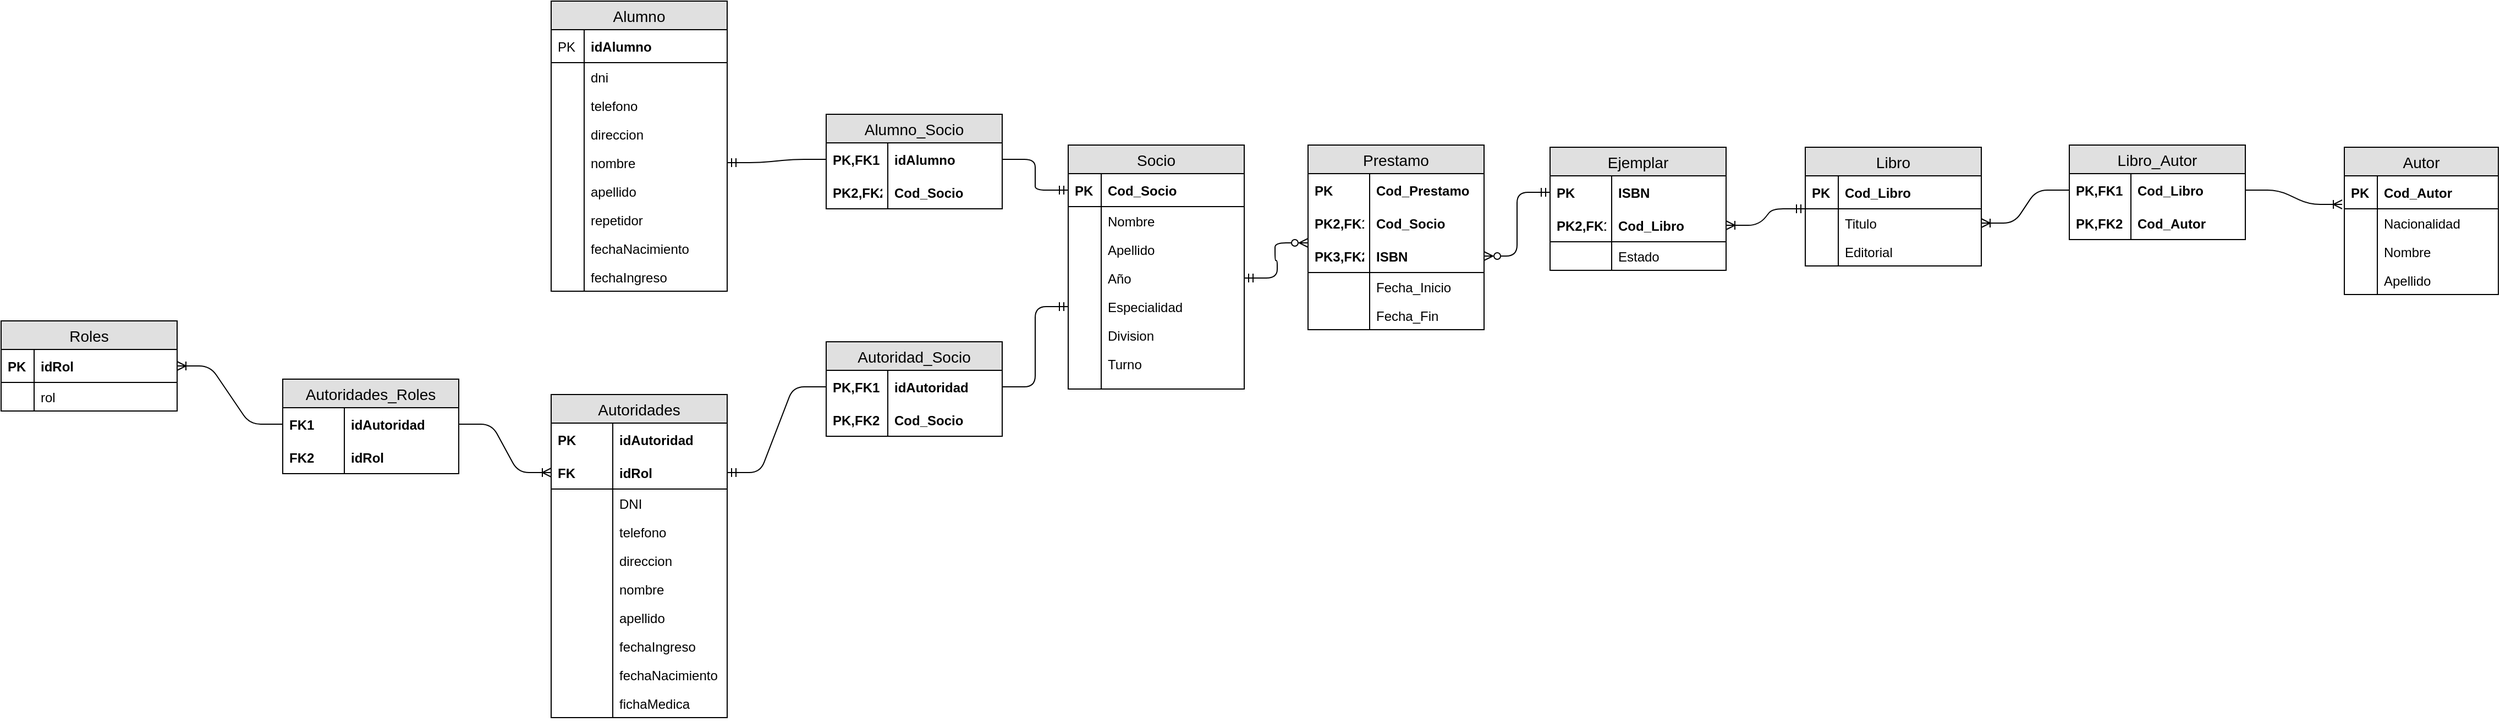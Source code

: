 <mxfile version="10.6.7" type="onedrive"><diagram name="Page-1" id="e56a1550-8fbb-45ad-956c-1786394a9013"><mxGraphModel dx="2990" dy="740" grid="1" gridSize="10" guides="1" tooltips="1" connect="1" arrows="1" fold="1" page="1" pageScale="1" pageWidth="1100" pageHeight="850" background="#ffffff" math="0" shadow="0"><root><mxCell id="0"/><mxCell id="1" parent="0"/><mxCell id="H1snmgaxt1I8UvltNSEf-1" value="Socio" style="swimlane;fontStyle=0;childLayout=stackLayout;horizontal=1;startSize=26;fillColor=#e0e0e0;horizontalStack=0;resizeParent=1;resizeParentMax=0;resizeLast=0;collapsible=1;marginBottom=0;swimlaneFillColor=#ffffff;align=center;fontSize=14;" parent="1" vertex="1"><mxGeometry x="-350" y="222" width="160" height="222" as="geometry"/></mxCell><mxCell id="H1snmgaxt1I8UvltNSEf-2" value="Cod_Socio" style="shape=partialRectangle;top=0;left=0;right=0;bottom=1;align=left;verticalAlign=middle;fillColor=none;spacingLeft=34;spacingRight=4;overflow=hidden;rotatable=0;points=[[0,0.5],[1,0.5]];portConstraint=eastwest;dropTarget=0;fontStyle=1;fontSize=12;" parent="H1snmgaxt1I8UvltNSEf-1" vertex="1"><mxGeometry y="26" width="160" height="30" as="geometry"/></mxCell><mxCell id="H1snmgaxt1I8UvltNSEf-3" value="PK" style="shape=partialRectangle;top=0;left=0;bottom=0;fillColor=none;align=left;verticalAlign=middle;spacingLeft=4;spacingRight=4;overflow=hidden;rotatable=0;points=[];portConstraint=eastwest;part=1;fontSize=12;fontStyle=1" parent="H1snmgaxt1I8UvltNSEf-2" vertex="1" connectable="0"><mxGeometry width="30" height="30" as="geometry"/></mxCell><mxCell id="H1snmgaxt1I8UvltNSEf-6" value="Nombre" style="shape=partialRectangle;top=0;left=0;right=0;bottom=0;align=left;verticalAlign=top;fillColor=none;spacingLeft=34;spacingRight=4;overflow=hidden;rotatable=0;points=[[0,0.5],[1,0.5]];portConstraint=eastwest;dropTarget=0;fontSize=12;" parent="H1snmgaxt1I8UvltNSEf-1" vertex="1"><mxGeometry y="56" width="160" height="26" as="geometry"/></mxCell><mxCell id="H1snmgaxt1I8UvltNSEf-7" value="" style="shape=partialRectangle;top=0;left=0;bottom=0;fillColor=none;align=left;verticalAlign=top;spacingLeft=4;spacingRight=4;overflow=hidden;rotatable=0;points=[];portConstraint=eastwest;part=1;fontSize=12;" parent="H1snmgaxt1I8UvltNSEf-6" vertex="1" connectable="0"><mxGeometry width="30" height="26" as="geometry"/></mxCell><mxCell id="yk8fbRAgZzflj5KgdwZn-3" value="Apellido" style="shape=partialRectangle;top=0;left=0;right=0;bottom=0;align=left;verticalAlign=top;fillColor=none;spacingLeft=34;spacingRight=4;overflow=hidden;rotatable=0;points=[[0,0.5],[1,0.5]];portConstraint=eastwest;dropTarget=0;fontSize=12;" parent="H1snmgaxt1I8UvltNSEf-1" vertex="1"><mxGeometry y="82" width="160" height="26" as="geometry"/></mxCell><mxCell id="yk8fbRAgZzflj5KgdwZn-4" value="" style="shape=partialRectangle;top=0;left=0;bottom=0;fillColor=none;align=left;verticalAlign=top;spacingLeft=4;spacingRight=4;overflow=hidden;rotatable=0;points=[];portConstraint=eastwest;part=1;fontSize=12;" parent="yk8fbRAgZzflj5KgdwZn-3" vertex="1" connectable="0"><mxGeometry width="30" height="26" as="geometry"/></mxCell><mxCell id="H1snmgaxt1I8UvltNSEf-8" value="Año" style="shape=partialRectangle;top=0;left=0;right=0;bottom=0;align=left;verticalAlign=top;fillColor=none;spacingLeft=34;spacingRight=4;overflow=hidden;rotatable=0;points=[[0,0.5],[1,0.5]];portConstraint=eastwest;dropTarget=0;fontSize=12;" parent="H1snmgaxt1I8UvltNSEf-1" vertex="1"><mxGeometry y="108" width="160" height="26" as="geometry"/></mxCell><mxCell id="H1snmgaxt1I8UvltNSEf-9" value="" style="shape=partialRectangle;top=0;left=0;bottom=0;fillColor=none;align=left;verticalAlign=top;spacingLeft=4;spacingRight=4;overflow=hidden;rotatable=0;points=[];portConstraint=eastwest;part=1;fontSize=12;" parent="H1snmgaxt1I8UvltNSEf-8" vertex="1" connectable="0"><mxGeometry width="30" height="26" as="geometry"/></mxCell><mxCell id="H1snmgaxt1I8UvltNSEf-33" value="Especialidad" style="shape=partialRectangle;top=0;left=0;right=0;bottom=0;align=left;verticalAlign=top;fillColor=none;spacingLeft=34;spacingRight=4;overflow=hidden;rotatable=0;points=[[0,0.5],[1,0.5]];portConstraint=eastwest;dropTarget=0;fontSize=12;" parent="H1snmgaxt1I8UvltNSEf-1" vertex="1"><mxGeometry y="134" width="160" height="26" as="geometry"/></mxCell><mxCell id="H1snmgaxt1I8UvltNSEf-34" value="" style="shape=partialRectangle;top=0;left=0;bottom=0;fillColor=none;align=left;verticalAlign=top;spacingLeft=4;spacingRight=4;overflow=hidden;rotatable=0;points=[];portConstraint=eastwest;part=1;fontSize=12;" parent="H1snmgaxt1I8UvltNSEf-33" vertex="1" connectable="0"><mxGeometry width="30" height="26" as="geometry"/></mxCell><mxCell id="a3eQUNl0FJMu04hxk7kC-10" value="Division" style="shape=partialRectangle;top=0;left=0;right=0;bottom=0;align=left;verticalAlign=top;fillColor=none;spacingLeft=34;spacingRight=4;overflow=hidden;rotatable=0;points=[[0,0.5],[1,0.5]];portConstraint=eastwest;dropTarget=0;fontSize=12;" parent="H1snmgaxt1I8UvltNSEf-1" vertex="1"><mxGeometry y="160" width="160" height="26" as="geometry"/></mxCell><mxCell id="a3eQUNl0FJMu04hxk7kC-11" value="" style="shape=partialRectangle;top=0;left=0;bottom=0;fillColor=none;align=left;verticalAlign=top;spacingLeft=4;spacingRight=4;overflow=hidden;rotatable=0;points=[];portConstraint=eastwest;part=1;fontSize=12;" parent="a3eQUNl0FJMu04hxk7kC-10" vertex="1" connectable="0"><mxGeometry width="30" height="26" as="geometry"/></mxCell><mxCell id="a3eQUNl0FJMu04hxk7kC-8" value="Turno" style="shape=partialRectangle;top=0;left=0;right=0;bottom=0;align=left;verticalAlign=top;fillColor=none;spacingLeft=34;spacingRight=4;overflow=hidden;rotatable=0;points=[[0,0.5],[1,0.5]];portConstraint=eastwest;dropTarget=0;fontSize=12;" parent="H1snmgaxt1I8UvltNSEf-1" vertex="1"><mxGeometry y="186" width="160" height="26" as="geometry"/></mxCell><mxCell id="a3eQUNl0FJMu04hxk7kC-9" value="" style="shape=partialRectangle;top=0;left=0;bottom=0;fillColor=none;align=left;verticalAlign=top;spacingLeft=4;spacingRight=4;overflow=hidden;rotatable=0;points=[];portConstraint=eastwest;part=1;fontSize=12;" parent="a3eQUNl0FJMu04hxk7kC-8" vertex="1" connectable="0"><mxGeometry width="30" height="26" as="geometry"/></mxCell><mxCell id="H1snmgaxt1I8UvltNSEf-10" value="" style="shape=partialRectangle;top=0;left=0;right=0;bottom=0;align=left;verticalAlign=top;fillColor=none;spacingLeft=34;spacingRight=4;overflow=hidden;rotatable=0;points=[[0,0.5],[1,0.5]];portConstraint=eastwest;dropTarget=0;fontSize=12;" parent="H1snmgaxt1I8UvltNSEf-1" vertex="1"><mxGeometry y="212" width="160" height="10" as="geometry"/></mxCell><mxCell id="H1snmgaxt1I8UvltNSEf-11" value="" style="shape=partialRectangle;top=0;left=0;bottom=0;fillColor=none;align=left;verticalAlign=top;spacingLeft=4;spacingRight=4;overflow=hidden;rotatable=0;points=[];portConstraint=eastwest;part=1;fontSize=12;" parent="H1snmgaxt1I8UvltNSEf-10" vertex="1" connectable="0"><mxGeometry width="30" height="10" as="geometry"/></mxCell><mxCell id="H1snmgaxt1I8UvltNSEf-12" value="Prestamo" style="swimlane;fontStyle=0;childLayout=stackLayout;horizontal=1;startSize=26;fillColor=#e0e0e0;horizontalStack=0;resizeParent=1;resizeParentMax=0;resizeLast=0;collapsible=1;marginBottom=0;swimlaneFillColor=#ffffff;align=center;fontSize=14;" parent="1" vertex="1"><mxGeometry x="-132" y="222" width="160" height="168" as="geometry"/></mxCell><mxCell id="H1snmgaxt1I8UvltNSEf-27" value="Cod_Prestamo" style="shape=partialRectangle;top=0;left=0;right=0;bottom=0;align=left;verticalAlign=middle;fillColor=none;spacingLeft=60;spacingRight=4;overflow=hidden;rotatable=0;points=[[0,0.5],[1,0.5]];portConstraint=eastwest;dropTarget=0;fontStyle=1;fontSize=12;" parent="H1snmgaxt1I8UvltNSEf-12" vertex="1"><mxGeometry y="26" width="160" height="30" as="geometry"/></mxCell><mxCell id="H1snmgaxt1I8UvltNSEf-28" value="PK" style="shape=partialRectangle;fontStyle=1;top=0;left=0;bottom=0;fillColor=none;align=left;verticalAlign=middle;spacingLeft=4;spacingRight=4;overflow=hidden;rotatable=0;points=[];portConstraint=eastwest;part=1;fontSize=12;" parent="H1snmgaxt1I8UvltNSEf-27" vertex="1" connectable="0"><mxGeometry width="56" height="30" as="geometry"/></mxCell><mxCell id="a3eQUNl0FJMu04hxk7kC-15" value="Cod_Socio" style="shape=partialRectangle;top=0;left=0;right=0;bottom=0;align=left;verticalAlign=middle;fillColor=none;spacingLeft=60;spacingRight=4;overflow=hidden;rotatable=0;points=[[0,0.5],[1,0.5]];portConstraint=eastwest;dropTarget=0;fontStyle=1;fontSize=12;" parent="H1snmgaxt1I8UvltNSEf-12" vertex="1"><mxGeometry y="56" width="160" height="30" as="geometry"/></mxCell><mxCell id="a3eQUNl0FJMu04hxk7kC-16" value="PK2,FK1" style="shape=partialRectangle;fontStyle=1;top=0;left=0;bottom=0;fillColor=none;align=left;verticalAlign=middle;spacingLeft=4;spacingRight=4;overflow=hidden;rotatable=0;points=[];portConstraint=eastwest;part=1;fontSize=12;" parent="a3eQUNl0FJMu04hxk7kC-15" vertex="1" connectable="0"><mxGeometry width="56" height="30" as="geometry"/></mxCell><mxCell id="H1snmgaxt1I8UvltNSEf-25" value="ISBN" style="shape=partialRectangle;top=0;left=0;right=0;bottom=1;align=left;verticalAlign=middle;fillColor=none;spacingLeft=60;spacingRight=4;overflow=hidden;rotatable=0;points=[[0,0.5],[1,0.5]];portConstraint=eastwest;dropTarget=0;fontStyle=1;fontSize=12;" parent="H1snmgaxt1I8UvltNSEf-12" vertex="1"><mxGeometry y="86" width="160" height="30" as="geometry"/></mxCell><mxCell id="H1snmgaxt1I8UvltNSEf-26" value="PK3,FK2" style="shape=partialRectangle;fontStyle=1;top=0;left=0;bottom=0;fillColor=none;align=left;verticalAlign=middle;spacingLeft=4;spacingRight=4;overflow=hidden;rotatable=0;points=[];portConstraint=eastwest;part=1;fontSize=12;" parent="H1snmgaxt1I8UvltNSEf-25" vertex="1" connectable="0"><mxGeometry width="56" height="30" as="geometry"/></mxCell><mxCell id="H1snmgaxt1I8UvltNSEf-17" value="Fecha_Inicio" style="shape=partialRectangle;top=0;left=0;right=0;bottom=0;align=left;verticalAlign=top;fillColor=none;spacingLeft=60;spacingRight=4;overflow=hidden;rotatable=0;points=[[0,0.5],[1,0.5]];portConstraint=eastwest;dropTarget=0;fontSize=12;" parent="H1snmgaxt1I8UvltNSEf-12" vertex="1"><mxGeometry y="116" width="160" height="26" as="geometry"/></mxCell><mxCell id="H1snmgaxt1I8UvltNSEf-18" value="" style="shape=partialRectangle;top=0;left=0;bottom=0;fillColor=none;align=left;verticalAlign=top;spacingLeft=4;spacingRight=4;overflow=hidden;rotatable=0;points=[];portConstraint=eastwest;part=1;fontSize=12;" parent="H1snmgaxt1I8UvltNSEf-17" vertex="1" connectable="0"><mxGeometry width="56" height="26" as="geometry"/></mxCell><mxCell id="H1snmgaxt1I8UvltNSEf-19" value="Fecha_Fin" style="shape=partialRectangle;top=0;left=0;right=0;bottom=0;align=left;verticalAlign=top;fillColor=none;spacingLeft=60;spacingRight=4;overflow=hidden;rotatable=0;points=[[0,0.5],[1,0.5]];portConstraint=eastwest;dropTarget=0;fontSize=12;" parent="H1snmgaxt1I8UvltNSEf-12" vertex="1"><mxGeometry y="142" width="160" height="26" as="geometry"/></mxCell><mxCell id="H1snmgaxt1I8UvltNSEf-20" value="" style="shape=partialRectangle;top=0;left=0;bottom=0;fillColor=none;align=left;verticalAlign=top;spacingLeft=4;spacingRight=4;overflow=hidden;rotatable=0;points=[];portConstraint=eastwest;part=1;fontSize=12;" parent="H1snmgaxt1I8UvltNSEf-19" vertex="1" connectable="0"><mxGeometry width="56" height="26" as="geometry"/></mxCell><mxCell id="H1snmgaxt1I8UvltNSEf-56" value="Autor" style="swimlane;fontStyle=0;childLayout=stackLayout;horizontal=1;startSize=26;fillColor=#e0e0e0;horizontalStack=0;resizeParent=1;resizeParentMax=0;resizeLast=0;collapsible=1;marginBottom=0;swimlaneFillColor=#ffffff;align=center;fontSize=14;" parent="1" vertex="1"><mxGeometry x="810" y="224" width="140" height="134" as="geometry"/></mxCell><mxCell id="H1snmgaxt1I8UvltNSEf-57" value="Cod_Autor" style="shape=partialRectangle;top=0;left=0;right=0;bottom=1;align=left;verticalAlign=middle;fillColor=none;spacingLeft=34;spacingRight=4;overflow=hidden;rotatable=0;points=[[0,0.5],[1,0.5]];portConstraint=eastwest;dropTarget=0;fontStyle=1;fontSize=12;" parent="H1snmgaxt1I8UvltNSEf-56" vertex="1"><mxGeometry y="26" width="140" height="30" as="geometry"/></mxCell><mxCell id="H1snmgaxt1I8UvltNSEf-58" value="PK" style="shape=partialRectangle;top=0;left=0;bottom=0;fillColor=none;align=left;verticalAlign=middle;spacingLeft=4;spacingRight=4;overflow=hidden;rotatable=0;points=[];portConstraint=eastwest;part=1;fontSize=12;fontStyle=1" parent="H1snmgaxt1I8UvltNSEf-57" vertex="1" connectable="0"><mxGeometry width="30" height="30" as="geometry"/></mxCell><mxCell id="H1snmgaxt1I8UvltNSEf-59" value="Nacionalidad" style="shape=partialRectangle;top=0;left=0;right=0;bottom=0;align=left;verticalAlign=top;fillColor=none;spacingLeft=34;spacingRight=4;overflow=hidden;rotatable=0;points=[[0,0.5],[1,0.5]];portConstraint=eastwest;dropTarget=0;fontSize=12;" parent="H1snmgaxt1I8UvltNSEf-56" vertex="1"><mxGeometry y="56" width="140" height="26" as="geometry"/></mxCell><mxCell id="H1snmgaxt1I8UvltNSEf-60" value="" style="shape=partialRectangle;top=0;left=0;bottom=0;fillColor=none;align=left;verticalAlign=top;spacingLeft=4;spacingRight=4;overflow=hidden;rotatable=0;points=[];portConstraint=eastwest;part=1;fontSize=12;" parent="H1snmgaxt1I8UvltNSEf-59" vertex="1" connectable="0"><mxGeometry width="30" height="26" as="geometry"/></mxCell><mxCell id="yk8fbRAgZzflj5KgdwZn-7" value="Nombre" style="shape=partialRectangle;top=0;left=0;right=0;bottom=0;align=left;verticalAlign=top;fillColor=none;spacingLeft=34;spacingRight=4;overflow=hidden;rotatable=0;points=[[0,0.5],[1,0.5]];portConstraint=eastwest;dropTarget=0;fontSize=12;" parent="H1snmgaxt1I8UvltNSEf-56" vertex="1"><mxGeometry y="82" width="140" height="26" as="geometry"/></mxCell><mxCell id="yk8fbRAgZzflj5KgdwZn-8" value="" style="shape=partialRectangle;top=0;left=0;bottom=0;fillColor=none;align=left;verticalAlign=top;spacingLeft=4;spacingRight=4;overflow=hidden;rotatable=0;points=[];portConstraint=eastwest;part=1;fontSize=12;" parent="yk8fbRAgZzflj5KgdwZn-7" vertex="1" connectable="0"><mxGeometry width="30" height="26" as="geometry"/></mxCell><mxCell id="yk8fbRAgZzflj5KgdwZn-9" value="Apellido" style="shape=partialRectangle;top=0;left=0;right=0;bottom=0;align=left;verticalAlign=top;fillColor=none;spacingLeft=34;spacingRight=4;overflow=hidden;rotatable=0;points=[[0,0.5],[1,0.5]];portConstraint=eastwest;dropTarget=0;fontSize=12;" parent="H1snmgaxt1I8UvltNSEf-56" vertex="1"><mxGeometry y="108" width="140" height="26" as="geometry"/></mxCell><mxCell id="yk8fbRAgZzflj5KgdwZn-10" value="" style="shape=partialRectangle;top=0;left=0;bottom=0;fillColor=none;align=left;verticalAlign=top;spacingLeft=4;spacingRight=4;overflow=hidden;rotatable=0;points=[];portConstraint=eastwest;part=1;fontSize=12;" parent="yk8fbRAgZzflj5KgdwZn-9" vertex="1" connectable="0"><mxGeometry width="30" height="26" as="geometry"/></mxCell><mxCell id="a3eQUNl0FJMu04hxk7kC-1" value="" style="edgeStyle=entityRelationEdgeStyle;fontSize=12;html=1;endArrow=ERzeroToMany;endFill=1;exitX=1;exitY=0.5;exitDx=0;exitDy=0;entryX=0;entryY=0.1;entryDx=0;entryDy=0;entryPerimeter=0;startArrow=ERmandOne;startFill=0;" parent="1" source="H1snmgaxt1I8UvltNSEf-8" target="H1snmgaxt1I8UvltNSEf-25" edge="1"><mxGeometry width="100" height="100" relative="1" as="geometry"><mxPoint x="-260" y="529" as="sourcePoint"/><mxPoint x="-100" y="392" as="targetPoint"/></mxGeometry></mxCell><mxCell id="a3eQUNl0FJMu04hxk7kC-36" value="" style="edgeStyle=entityRelationEdgeStyle;fontSize=12;html=1;endArrow=ERmandOne;startArrow=ERzeroToMany;exitX=1;exitY=0.5;exitDx=0;exitDy=0;startFill=1;entryX=0;entryY=0.5;entryDx=0;entryDy=0;" parent="1" source="H1snmgaxt1I8UvltNSEf-25" target="a3eQUNl0FJMu04hxk7kC-49" edge="1"><mxGeometry width="100" height="100" relative="1" as="geometry"><mxPoint x="10" y="393" as="sourcePoint"/><mxPoint x="80" y="270" as="targetPoint"/></mxGeometry></mxCell><mxCell id="a3eQUNl0FJMu04hxk7kC-48" value="Ejemplar" style="swimlane;fontStyle=0;childLayout=stackLayout;horizontal=1;startSize=26;fillColor=#e0e0e0;horizontalStack=0;resizeParent=1;resizeParentMax=0;resizeLast=0;collapsible=1;marginBottom=0;swimlaneFillColor=#ffffff;align=center;fontSize=14;" parent="1" vertex="1"><mxGeometry x="88" y="224" width="160" height="112" as="geometry"/></mxCell><mxCell id="a3eQUNl0FJMu04hxk7kC-49" value="ISBN" style="shape=partialRectangle;top=0;left=0;right=0;bottom=0;align=left;verticalAlign=middle;fillColor=none;spacingLeft=60;spacingRight=4;overflow=hidden;rotatable=0;points=[[0,0.5],[1,0.5]];portConstraint=eastwest;dropTarget=0;fontStyle=1;fontSize=12;" parent="a3eQUNl0FJMu04hxk7kC-48" vertex="1"><mxGeometry y="26" width="160" height="30" as="geometry"/></mxCell><mxCell id="a3eQUNl0FJMu04hxk7kC-50" value="PK" style="shape=partialRectangle;fontStyle=1;top=0;left=0;bottom=0;fillColor=none;align=left;verticalAlign=middle;spacingLeft=4;spacingRight=4;overflow=hidden;rotatable=0;points=[];portConstraint=eastwest;part=1;fontSize=12;" parent="a3eQUNl0FJMu04hxk7kC-49" vertex="1" connectable="0"><mxGeometry width="56" height="30" as="geometry"/></mxCell><mxCell id="a3eQUNl0FJMu04hxk7kC-51" value="Cod_Libro" style="shape=partialRectangle;top=0;left=0;right=0;bottom=1;align=left;verticalAlign=middle;fillColor=none;spacingLeft=60;spacingRight=4;overflow=hidden;rotatable=0;points=[[0,0.5],[1,0.5]];portConstraint=eastwest;dropTarget=0;fontStyle=1;fontSize=12;" parent="a3eQUNl0FJMu04hxk7kC-48" vertex="1"><mxGeometry y="56" width="160" height="30" as="geometry"/></mxCell><mxCell id="a3eQUNl0FJMu04hxk7kC-52" value="PK2,FK1" style="shape=partialRectangle;fontStyle=1;top=0;left=0;bottom=0;fillColor=none;align=left;verticalAlign=middle;spacingLeft=4;spacingRight=4;overflow=hidden;rotatable=0;points=[];portConstraint=eastwest;part=1;fontSize=12;" parent="a3eQUNl0FJMu04hxk7kC-51" vertex="1" connectable="0"><mxGeometry width="56" height="30" as="geometry"/></mxCell><mxCell id="a3eQUNl0FJMu04hxk7kC-57" value="Estado" style="shape=partialRectangle;top=0;left=0;right=0;bottom=0;align=left;verticalAlign=top;fillColor=none;spacingLeft=60;spacingRight=4;overflow=hidden;rotatable=0;points=[[0,0.5],[1,0.5]];portConstraint=eastwest;dropTarget=0;fontSize=12;" parent="a3eQUNl0FJMu04hxk7kC-48" vertex="1"><mxGeometry y="86" width="160" height="26" as="geometry"/></mxCell><mxCell id="a3eQUNl0FJMu04hxk7kC-58" value="" style="shape=partialRectangle;top=0;left=0;bottom=0;fillColor=none;align=left;verticalAlign=top;spacingLeft=4;spacingRight=4;overflow=hidden;rotatable=0;points=[];portConstraint=eastwest;part=1;fontSize=12;" parent="a3eQUNl0FJMu04hxk7kC-57" vertex="1" connectable="0"><mxGeometry width="56" height="26" as="geometry"/></mxCell><mxCell id="a3eQUNl0FJMu04hxk7kC-73" value="Libro_Autor" style="swimlane;fontStyle=0;childLayout=stackLayout;horizontal=1;startSize=26;fillColor=#e0e0e0;horizontalStack=0;resizeParent=1;resizeParentMax=0;resizeLast=0;collapsible=1;marginBottom=0;swimlaneFillColor=#ffffff;align=center;fontSize=14;" parent="1" vertex="1"><mxGeometry x="560" y="222" width="160" height="86" as="geometry"/></mxCell><mxCell id="a3eQUNl0FJMu04hxk7kC-74" value="Cod_Libro" style="shape=partialRectangle;top=0;left=0;right=0;bottom=0;align=left;verticalAlign=middle;fillColor=none;spacingLeft=60;spacingRight=4;overflow=hidden;rotatable=0;points=[[0,0.5],[1,0.5]];portConstraint=eastwest;dropTarget=0;fontStyle=1;fontSize=12;" parent="a3eQUNl0FJMu04hxk7kC-73" vertex="1"><mxGeometry y="26" width="160" height="30" as="geometry"/></mxCell><mxCell id="a3eQUNl0FJMu04hxk7kC-75" value="PK,FK1" style="shape=partialRectangle;fontStyle=1;top=0;left=0;bottom=0;fillColor=none;align=left;verticalAlign=middle;spacingLeft=4;spacingRight=4;overflow=hidden;rotatable=0;points=[];portConstraint=eastwest;part=1;fontSize=12;" parent="a3eQUNl0FJMu04hxk7kC-74" vertex="1" connectable="0"><mxGeometry width="56" height="30" as="geometry"/></mxCell><mxCell id="a3eQUNl0FJMu04hxk7kC-76" value="Cod_Autor" style="shape=partialRectangle;top=0;left=0;right=0;bottom=1;align=left;verticalAlign=middle;fillColor=none;spacingLeft=60;spacingRight=4;overflow=hidden;rotatable=0;points=[[0,0.5],[1,0.5]];portConstraint=eastwest;dropTarget=0;fontStyle=1;fontSize=12;" parent="a3eQUNl0FJMu04hxk7kC-73" vertex="1"><mxGeometry y="56" width="160" height="30" as="geometry"/></mxCell><mxCell id="a3eQUNl0FJMu04hxk7kC-77" value="PK,FK2" style="shape=partialRectangle;fontStyle=1;top=0;left=0;bottom=0;fillColor=none;align=left;verticalAlign=middle;spacingLeft=4;spacingRight=4;overflow=hidden;rotatable=0;points=[];portConstraint=eastwest;part=1;fontSize=12;" parent="a3eQUNl0FJMu04hxk7kC-76" vertex="1" connectable="0"><mxGeometry width="56" height="30" as="geometry"/></mxCell><mxCell id="a3eQUNl0FJMu04hxk7kC-80" value="Libro" style="swimlane;fontStyle=0;childLayout=stackLayout;horizontal=1;startSize=26;fillColor=#e0e0e0;horizontalStack=0;resizeParent=1;resizeParentMax=0;resizeLast=0;collapsible=1;marginBottom=0;swimlaneFillColor=#ffffff;align=center;fontSize=14;" parent="1" vertex="1"><mxGeometry x="320" y="224" width="160" height="108" as="geometry"/></mxCell><mxCell id="a3eQUNl0FJMu04hxk7kC-81" value="Cod_Libro" style="shape=partialRectangle;top=0;left=0;right=0;bottom=1;align=left;verticalAlign=middle;fillColor=none;spacingLeft=34;spacingRight=4;overflow=hidden;rotatable=0;points=[[0,0.5],[1,0.5]];portConstraint=eastwest;dropTarget=0;fontStyle=1;fontSize=12;" parent="a3eQUNl0FJMu04hxk7kC-80" vertex="1"><mxGeometry y="26" width="160" height="30" as="geometry"/></mxCell><mxCell id="a3eQUNl0FJMu04hxk7kC-82" value="PK" style="shape=partialRectangle;top=0;left=0;bottom=0;fillColor=none;align=left;verticalAlign=middle;spacingLeft=4;spacingRight=4;overflow=hidden;rotatable=0;points=[];portConstraint=eastwest;part=1;fontSize=12;fontStyle=1" parent="a3eQUNl0FJMu04hxk7kC-81" vertex="1" connectable="0"><mxGeometry width="30" height="30" as="geometry"/></mxCell><mxCell id="a3eQUNl0FJMu04hxk7kC-83" value="Titulo" style="shape=partialRectangle;top=0;left=0;right=0;bottom=0;align=left;verticalAlign=top;fillColor=none;spacingLeft=34;spacingRight=4;overflow=hidden;rotatable=0;points=[[0,0.5],[1,0.5]];portConstraint=eastwest;dropTarget=0;fontSize=12;" parent="a3eQUNl0FJMu04hxk7kC-80" vertex="1"><mxGeometry y="56" width="160" height="26" as="geometry"/></mxCell><mxCell id="a3eQUNl0FJMu04hxk7kC-84" value="" style="shape=partialRectangle;top=0;left=0;bottom=0;fillColor=none;align=left;verticalAlign=top;spacingLeft=4;spacingRight=4;overflow=hidden;rotatable=0;points=[];portConstraint=eastwest;part=1;fontSize=12;" parent="a3eQUNl0FJMu04hxk7kC-83" vertex="1" connectable="0"><mxGeometry width="30" height="26" as="geometry"/></mxCell><mxCell id="a3eQUNl0FJMu04hxk7kC-85" value="Editorial" style="shape=partialRectangle;top=0;left=0;right=0;bottom=0;align=left;verticalAlign=top;fillColor=none;spacingLeft=34;spacingRight=4;overflow=hidden;rotatable=0;points=[[0,0.5],[1,0.5]];portConstraint=eastwest;dropTarget=0;fontSize=12;" parent="a3eQUNl0FJMu04hxk7kC-80" vertex="1"><mxGeometry y="82" width="160" height="26" as="geometry"/></mxCell><mxCell id="a3eQUNl0FJMu04hxk7kC-86" value="" style="shape=partialRectangle;top=0;left=0;bottom=0;fillColor=none;align=left;verticalAlign=top;spacingLeft=4;spacingRight=4;overflow=hidden;rotatable=0;points=[];portConstraint=eastwest;part=1;fontSize=12;" parent="a3eQUNl0FJMu04hxk7kC-85" vertex="1" connectable="0"><mxGeometry width="30" height="26" as="geometry"/></mxCell><mxCell id="a3eQUNl0FJMu04hxk7kC-91" value="" style="edgeStyle=entityRelationEdgeStyle;fontSize=12;html=1;endArrow=ERoneToMany;entryX=-0.014;entryY=-0.154;entryDx=0;entryDy=0;entryPerimeter=0;exitX=1;exitY=0.5;exitDx=0;exitDy=0;startArrow=none;startFill=0;" parent="1" source="a3eQUNl0FJMu04hxk7kC-74" target="H1snmgaxt1I8UvltNSEf-59" edge="1"><mxGeometry width="100" height="100" relative="1" as="geometry"><mxPoint x="700" y="482" as="sourcePoint"/><mxPoint x="800" y="382" as="targetPoint"/></mxGeometry></mxCell><mxCell id="a3eQUNl0FJMu04hxk7kC-92" value="" style="edgeStyle=entityRelationEdgeStyle;fontSize=12;html=1;endArrow=none;entryX=0;entryY=0.5;entryDx=0;entryDy=0;exitX=1;exitY=0.5;exitDx=0;exitDy=0;startArrow=ERoneToMany;startFill=0;endFill=0;" parent="1" source="a3eQUNl0FJMu04hxk7kC-83" target="a3eQUNl0FJMu04hxk7kC-74" edge="1"><mxGeometry width="100" height="100" relative="1" as="geometry"><mxPoint x="440" y="500" as="sourcePoint"/><mxPoint x="540" y="400" as="targetPoint"/></mxGeometry></mxCell><mxCell id="a3eQUNl0FJMu04hxk7kC-93" value="" style="edgeStyle=entityRelationEdgeStyle;fontSize=12;html=1;endArrow=ERmandOne;entryX=0;entryY=0;entryDx=0;entryDy=0;entryPerimeter=0;exitX=1;exitY=0.5;exitDx=0;exitDy=0;startArrow=ERoneToMany;startFill=0;endFill=0;" parent="1" source="a3eQUNl0FJMu04hxk7kC-51" target="a3eQUNl0FJMu04hxk7kC-83" edge="1"><mxGeometry width="100" height="100" relative="1" as="geometry"><mxPoint x="198" y="525" as="sourcePoint"/><mxPoint x="298" y="425" as="targetPoint"/></mxGeometry></mxCell><mxCell id="_m9r6xlhzr8J5Dde3JlD-1" value="Alumno_Socio" style="swimlane;fontStyle=0;childLayout=stackLayout;horizontal=1;startSize=26;fillColor=#e0e0e0;horizontalStack=0;resizeParent=1;resizeParentMax=0;resizeLast=0;collapsible=1;marginBottom=0;swimlaneFillColor=#ffffff;align=center;fontSize=14;" vertex="1" parent="1"><mxGeometry x="-570" y="194" width="160" height="86" as="geometry"/></mxCell><mxCell id="_m9r6xlhzr8J5Dde3JlD-2" value="idAlumno" style="shape=partialRectangle;top=0;left=0;right=0;bottom=0;align=left;verticalAlign=middle;fillColor=none;spacingLeft=60;spacingRight=4;overflow=hidden;rotatable=0;points=[[0,0.5],[1,0.5]];portConstraint=eastwest;dropTarget=0;fontStyle=1;fontSize=12;" vertex="1" parent="_m9r6xlhzr8J5Dde3JlD-1"><mxGeometry y="26" width="160" height="30" as="geometry"/></mxCell><mxCell id="_m9r6xlhzr8J5Dde3JlD-3" value="PK,FK1" style="shape=partialRectangle;fontStyle=1;top=0;left=0;bottom=0;fillColor=none;align=left;verticalAlign=middle;spacingLeft=4;spacingRight=4;overflow=hidden;rotatable=0;points=[];portConstraint=eastwest;part=1;fontSize=12;" vertex="1" connectable="0" parent="_m9r6xlhzr8J5Dde3JlD-2"><mxGeometry width="56" height="30" as="geometry"/></mxCell><mxCell id="_m9r6xlhzr8J5Dde3JlD-4" value="Cod_Socio" style="shape=partialRectangle;top=0;left=0;right=0;bottom=1;align=left;verticalAlign=middle;fillColor=none;spacingLeft=60;spacingRight=4;overflow=hidden;rotatable=0;points=[[0,0.5],[1,0.5]];portConstraint=eastwest;dropTarget=0;fontStyle=1;fontSize=12;" vertex="1" parent="_m9r6xlhzr8J5Dde3JlD-1"><mxGeometry y="56" width="160" height="30" as="geometry"/></mxCell><mxCell id="_m9r6xlhzr8J5Dde3JlD-5" value="PK2,FK2" style="shape=partialRectangle;fontStyle=1;top=0;left=0;bottom=0;fillColor=none;align=left;verticalAlign=middle;spacingLeft=4;spacingRight=4;overflow=hidden;rotatable=0;points=[];portConstraint=eastwest;part=1;fontSize=12;" vertex="1" connectable="0" parent="_m9r6xlhzr8J5Dde3JlD-4"><mxGeometry width="56" height="30" as="geometry"/></mxCell><mxCell id="_m9r6xlhzr8J5Dde3JlD-12" value="Autoridad_Socio" style="swimlane;fontStyle=0;childLayout=stackLayout;horizontal=1;startSize=26;fillColor=#e0e0e0;horizontalStack=0;resizeParent=1;resizeParentMax=0;resizeLast=0;collapsible=1;marginBottom=0;swimlaneFillColor=#ffffff;align=center;fontSize=14;" vertex="1" parent="1"><mxGeometry x="-570" y="401" width="160" height="86" as="geometry"/></mxCell><mxCell id="_m9r6xlhzr8J5Dde3JlD-13" value="idAutoridad" style="shape=partialRectangle;top=0;left=0;right=0;bottom=0;align=left;verticalAlign=middle;fillColor=none;spacingLeft=60;spacingRight=4;overflow=hidden;rotatable=0;points=[[0,0.5],[1,0.5]];portConstraint=eastwest;dropTarget=0;fontStyle=1;fontSize=12;" vertex="1" parent="_m9r6xlhzr8J5Dde3JlD-12"><mxGeometry y="26" width="160" height="30" as="geometry"/></mxCell><mxCell id="_m9r6xlhzr8J5Dde3JlD-14" value="PK,FK1" style="shape=partialRectangle;fontStyle=1;top=0;left=0;bottom=0;fillColor=none;align=left;verticalAlign=middle;spacingLeft=4;spacingRight=4;overflow=hidden;rotatable=0;points=[];portConstraint=eastwest;part=1;fontSize=12;" vertex="1" connectable="0" parent="_m9r6xlhzr8J5Dde3JlD-13"><mxGeometry width="56" height="30" as="geometry"/></mxCell><mxCell id="_m9r6xlhzr8J5Dde3JlD-15" value="Cod_Socio" style="shape=partialRectangle;top=0;left=0;right=0;bottom=1;align=left;verticalAlign=middle;fillColor=none;spacingLeft=60;spacingRight=4;overflow=hidden;rotatable=0;points=[[0,0.5],[1,0.5]];portConstraint=eastwest;dropTarget=0;fontStyle=1;fontSize=12;" vertex="1" parent="_m9r6xlhzr8J5Dde3JlD-12"><mxGeometry y="56" width="160" height="30" as="geometry"/></mxCell><mxCell id="_m9r6xlhzr8J5Dde3JlD-16" value="PK,FK2" style="shape=partialRectangle;fontStyle=1;top=0;left=0;bottom=0;fillColor=none;align=left;verticalAlign=middle;spacingLeft=4;spacingRight=4;overflow=hidden;rotatable=0;points=[];portConstraint=eastwest;part=1;fontSize=12;" vertex="1" connectable="0" parent="_m9r6xlhzr8J5Dde3JlD-15"><mxGeometry width="56" height="30" as="geometry"/></mxCell><mxCell id="_m9r6xlhzr8J5Dde3JlD-19" value="" style="edgeStyle=entityRelationEdgeStyle;fontSize=12;html=1;endArrow=ERmandOne;entryX=0;entryY=0.5;entryDx=0;entryDy=0;exitX=1;exitY=0.5;exitDx=0;exitDy=0;endFill=0;startArrow=none;startFill=0;" edge="1" parent="1" source="_m9r6xlhzr8J5Dde3JlD-2" target="H1snmgaxt1I8UvltNSEf-2"><mxGeometry width="100" height="100" relative="1" as="geometry"><mxPoint x="-490" y="378" as="sourcePoint"/><mxPoint x="-390" y="278" as="targetPoint"/></mxGeometry></mxCell><mxCell id="_m9r6xlhzr8J5Dde3JlD-20" value="" style="edgeStyle=entityRelationEdgeStyle;fontSize=12;html=1;endArrow=ERmandOne;exitX=1;exitY=0.5;exitDx=0;exitDy=0;startArrow=none;startFill=0;entryX=0;entryY=0.5;entryDx=0;entryDy=0;endFill=0;" edge="1" parent="1" source="_m9r6xlhzr8J5Dde3JlD-13" target="H1snmgaxt1I8UvltNSEf-33"><mxGeometry width="100" height="100" relative="1" as="geometry"><mxPoint x="-460" y="482" as="sourcePoint"/><mxPoint x="-370" y="369" as="targetPoint"/></mxGeometry></mxCell><mxCell id="_m9r6xlhzr8J5Dde3JlD-28" value="Alumno" style="swimlane;fontStyle=0;childLayout=stackLayout;horizontal=1;startSize=26;fillColor=#e0e0e0;horizontalStack=0;resizeParent=1;resizeParentMax=0;resizeLast=0;collapsible=1;marginBottom=0;swimlaneFillColor=#ffffff;align=center;fontSize=14;" vertex="1" parent="1"><mxGeometry x="-820" y="91" width="160" height="264" as="geometry"/></mxCell><mxCell id="_m9r6xlhzr8J5Dde3JlD-29" value="idAlumno" style="shape=partialRectangle;top=0;left=0;right=0;bottom=1;align=left;verticalAlign=middle;fillColor=none;spacingLeft=34;spacingRight=4;overflow=hidden;rotatable=0;points=[[0,0.5],[1,0.5]];portConstraint=eastwest;dropTarget=0;fontStyle=1;fontSize=12;" vertex="1" parent="_m9r6xlhzr8J5Dde3JlD-28"><mxGeometry y="26" width="160" height="30" as="geometry"/></mxCell><mxCell id="_m9r6xlhzr8J5Dde3JlD-30" value="PK" style="shape=partialRectangle;top=0;left=0;bottom=0;fillColor=none;align=left;verticalAlign=middle;spacingLeft=4;spacingRight=4;overflow=hidden;rotatable=0;points=[];portConstraint=eastwest;part=1;fontSize=12;" vertex="1" connectable="0" parent="_m9r6xlhzr8J5Dde3JlD-29"><mxGeometry width="30" height="30" as="geometry"/></mxCell><mxCell id="_m9r6xlhzr8J5Dde3JlD-31" value="dni" style="shape=partialRectangle;top=0;left=0;right=0;bottom=0;align=left;verticalAlign=top;fillColor=none;spacingLeft=34;spacingRight=4;overflow=hidden;rotatable=0;points=[[0,0.5],[1,0.5]];portConstraint=eastwest;dropTarget=0;fontSize=12;" vertex="1" parent="_m9r6xlhzr8J5Dde3JlD-28"><mxGeometry y="56" width="160" height="26" as="geometry"/></mxCell><mxCell id="_m9r6xlhzr8J5Dde3JlD-32" value="" style="shape=partialRectangle;top=0;left=0;bottom=0;fillColor=none;align=left;verticalAlign=top;spacingLeft=4;spacingRight=4;overflow=hidden;rotatable=0;points=[];portConstraint=eastwest;part=1;fontSize=12;" vertex="1" connectable="0" parent="_m9r6xlhzr8J5Dde3JlD-31"><mxGeometry width="30" height="26" as="geometry"/></mxCell><mxCell id="_m9r6xlhzr8J5Dde3JlD-33" value="telefono" style="shape=partialRectangle;top=0;left=0;right=0;bottom=0;align=left;verticalAlign=top;fillColor=none;spacingLeft=34;spacingRight=4;overflow=hidden;rotatable=0;points=[[0,0.5],[1,0.5]];portConstraint=eastwest;dropTarget=0;fontSize=12;" vertex="1" parent="_m9r6xlhzr8J5Dde3JlD-28"><mxGeometry y="82" width="160" height="26" as="geometry"/></mxCell><mxCell id="_m9r6xlhzr8J5Dde3JlD-34" value="" style="shape=partialRectangle;top=0;left=0;bottom=0;fillColor=none;align=left;verticalAlign=top;spacingLeft=4;spacingRight=4;overflow=hidden;rotatable=0;points=[];portConstraint=eastwest;part=1;fontSize=12;" vertex="1" connectable="0" parent="_m9r6xlhzr8J5Dde3JlD-33"><mxGeometry width="30" height="26" as="geometry"/></mxCell><mxCell id="_m9r6xlhzr8J5Dde3JlD-35" value="direccion" style="shape=partialRectangle;top=0;left=0;right=0;bottom=0;align=left;verticalAlign=top;fillColor=none;spacingLeft=34;spacingRight=4;overflow=hidden;rotatable=0;points=[[0,0.5],[1,0.5]];portConstraint=eastwest;dropTarget=0;fontSize=12;" vertex="1" parent="_m9r6xlhzr8J5Dde3JlD-28"><mxGeometry y="108" width="160" height="26" as="geometry"/></mxCell><mxCell id="_m9r6xlhzr8J5Dde3JlD-36" value="" style="shape=partialRectangle;top=0;left=0;bottom=0;fillColor=none;align=left;verticalAlign=top;spacingLeft=4;spacingRight=4;overflow=hidden;rotatable=0;points=[];portConstraint=eastwest;part=1;fontSize=12;" vertex="1" connectable="0" parent="_m9r6xlhzr8J5Dde3JlD-35"><mxGeometry width="30" height="26" as="geometry"/></mxCell><mxCell id="_m9r6xlhzr8J5Dde3JlD-39" value="nombre" style="shape=partialRectangle;top=0;left=0;right=0;bottom=0;align=left;verticalAlign=top;fillColor=none;spacingLeft=34;spacingRight=4;overflow=hidden;rotatable=0;points=[[0,0.5],[1,0.5]];portConstraint=eastwest;dropTarget=0;fontSize=12;" vertex="1" parent="_m9r6xlhzr8J5Dde3JlD-28"><mxGeometry y="134" width="160" height="26" as="geometry"/></mxCell><mxCell id="_m9r6xlhzr8J5Dde3JlD-40" value="" style="shape=partialRectangle;top=0;left=0;bottom=0;fillColor=none;align=left;verticalAlign=top;spacingLeft=4;spacingRight=4;overflow=hidden;rotatable=0;points=[];portConstraint=eastwest;part=1;fontSize=12;" vertex="1" connectable="0" parent="_m9r6xlhzr8J5Dde3JlD-39"><mxGeometry width="30" height="26" as="geometry"/></mxCell><mxCell id="_m9r6xlhzr8J5Dde3JlD-41" value="apellido" style="shape=partialRectangle;top=0;left=0;right=0;bottom=0;align=left;verticalAlign=top;fillColor=none;spacingLeft=34;spacingRight=4;overflow=hidden;rotatable=0;points=[[0,0.5],[1,0.5]];portConstraint=eastwest;dropTarget=0;fontSize=12;" vertex="1" parent="_m9r6xlhzr8J5Dde3JlD-28"><mxGeometry y="160" width="160" height="26" as="geometry"/></mxCell><mxCell id="_m9r6xlhzr8J5Dde3JlD-42" value="" style="shape=partialRectangle;top=0;left=0;bottom=0;fillColor=none;align=left;verticalAlign=top;spacingLeft=4;spacingRight=4;overflow=hidden;rotatable=0;points=[];portConstraint=eastwest;part=1;fontSize=12;" vertex="1" connectable="0" parent="_m9r6xlhzr8J5Dde3JlD-41"><mxGeometry width="30" height="26" as="geometry"/></mxCell><mxCell id="_m9r6xlhzr8J5Dde3JlD-43" value="repetidor" style="shape=partialRectangle;top=0;left=0;right=0;bottom=0;align=left;verticalAlign=top;fillColor=none;spacingLeft=34;spacingRight=4;overflow=hidden;rotatable=0;points=[[0,0.5],[1,0.5]];portConstraint=eastwest;dropTarget=0;fontSize=12;" vertex="1" parent="_m9r6xlhzr8J5Dde3JlD-28"><mxGeometry y="186" width="160" height="26" as="geometry"/></mxCell><mxCell id="_m9r6xlhzr8J5Dde3JlD-44" value="" style="shape=partialRectangle;top=0;left=0;bottom=0;fillColor=none;align=left;verticalAlign=top;spacingLeft=4;spacingRight=4;overflow=hidden;rotatable=0;points=[];portConstraint=eastwest;part=1;fontSize=12;" vertex="1" connectable="0" parent="_m9r6xlhzr8J5Dde3JlD-43"><mxGeometry width="30" height="26" as="geometry"/></mxCell><mxCell id="_m9r6xlhzr8J5Dde3JlD-45" value="fechaNacimiento" style="shape=partialRectangle;top=0;left=0;right=0;bottom=0;align=left;verticalAlign=top;fillColor=none;spacingLeft=34;spacingRight=4;overflow=hidden;rotatable=0;points=[[0,0.5],[1,0.5]];portConstraint=eastwest;dropTarget=0;fontSize=12;" vertex="1" parent="_m9r6xlhzr8J5Dde3JlD-28"><mxGeometry y="212" width="160" height="26" as="geometry"/></mxCell><mxCell id="_m9r6xlhzr8J5Dde3JlD-46" value="" style="shape=partialRectangle;top=0;left=0;bottom=0;fillColor=none;align=left;verticalAlign=top;spacingLeft=4;spacingRight=4;overflow=hidden;rotatable=0;points=[];portConstraint=eastwest;part=1;fontSize=12;" vertex="1" connectable="0" parent="_m9r6xlhzr8J5Dde3JlD-45"><mxGeometry width="30" height="26" as="geometry"/></mxCell><mxCell id="_m9r6xlhzr8J5Dde3JlD-47" value="fechaIngreso" style="shape=partialRectangle;top=0;left=0;right=0;bottom=0;align=left;verticalAlign=top;fillColor=none;spacingLeft=34;spacingRight=4;overflow=hidden;rotatable=0;points=[[0,0.5],[1,0.5]];portConstraint=eastwest;dropTarget=0;fontSize=12;" vertex="1" parent="_m9r6xlhzr8J5Dde3JlD-28"><mxGeometry y="238" width="160" height="26" as="geometry"/></mxCell><mxCell id="_m9r6xlhzr8J5Dde3JlD-48" value="" style="shape=partialRectangle;top=0;left=0;bottom=0;fillColor=none;align=left;verticalAlign=top;spacingLeft=4;spacingRight=4;overflow=hidden;rotatable=0;points=[];portConstraint=eastwest;part=1;fontSize=12;" vertex="1" connectable="0" parent="_m9r6xlhzr8J5Dde3JlD-47"><mxGeometry width="30" height="26" as="geometry"/></mxCell><mxCell id="_m9r6xlhzr8J5Dde3JlD-75" value="" style="edgeStyle=entityRelationEdgeStyle;fontSize=12;html=1;endArrow=none;exitX=1;exitY=0.5;exitDx=0;exitDy=0;entryX=0;entryY=0.5;entryDx=0;entryDy=0;endFill=0;startArrow=ERmandOne;startFill=0;" edge="1" parent="1" source="_m9r6xlhzr8J5Dde3JlD-39" target="_m9r6xlhzr8J5Dde3JlD-2"><mxGeometry width="100" height="100" relative="1" as="geometry"><mxPoint x="-642" y="390.5" as="sourcePoint"/><mxPoint x="-590" y="220" as="targetPoint"/></mxGeometry></mxCell><mxCell id="_m9r6xlhzr8J5Dde3JlD-76" value="" style="edgeStyle=entityRelationEdgeStyle;fontSize=12;html=1;endArrow=none;entryX=0;entryY=0.5;entryDx=0;entryDy=0;endFill=0;startArrow=ERmandOne;startFill=0;exitX=1;exitY=0.5;exitDx=0;exitDy=0;" edge="1" parent="1" source="_m9r6xlhzr8J5Dde3JlD-102" target="_m9r6xlhzr8J5Dde3JlD-13"><mxGeometry width="100" height="100" relative="1" as="geometry"><mxPoint x="-640" y="553" as="sourcePoint"/><mxPoint x="-542" y="527" as="targetPoint"/></mxGeometry></mxCell><mxCell id="_m9r6xlhzr8J5Dde3JlD-77" value="Autoridades_Roles" style="swimlane;fontStyle=0;childLayout=stackLayout;horizontal=1;startSize=26;fillColor=#e0e0e0;horizontalStack=0;resizeParent=1;resizeParentMax=0;resizeLast=0;collapsible=1;marginBottom=0;swimlaneFillColor=#ffffff;align=center;fontSize=14;" vertex="1" parent="1"><mxGeometry x="-1064" y="435" width="160" height="86" as="geometry"/></mxCell><mxCell id="_m9r6xlhzr8J5Dde3JlD-78" value="idAutoridad" style="shape=partialRectangle;top=0;left=0;right=0;bottom=0;align=left;verticalAlign=middle;fillColor=none;spacingLeft=60;spacingRight=4;overflow=hidden;rotatable=0;points=[[0,0.5],[1,0.5]];portConstraint=eastwest;dropTarget=0;fontStyle=1;fontSize=12;" vertex="1" parent="_m9r6xlhzr8J5Dde3JlD-77"><mxGeometry y="26" width="160" height="30" as="geometry"/></mxCell><mxCell id="_m9r6xlhzr8J5Dde3JlD-79" value="FK1" style="shape=partialRectangle;fontStyle=1;top=0;left=0;bottom=0;fillColor=none;align=left;verticalAlign=middle;spacingLeft=4;spacingRight=4;overflow=hidden;rotatable=0;points=[];portConstraint=eastwest;part=1;fontSize=12;" vertex="1" connectable="0" parent="_m9r6xlhzr8J5Dde3JlD-78"><mxGeometry width="56" height="30" as="geometry"/></mxCell><mxCell id="_m9r6xlhzr8J5Dde3JlD-80" value="idRol" style="shape=partialRectangle;top=0;left=0;right=0;bottom=1;align=left;verticalAlign=middle;fillColor=none;spacingLeft=60;spacingRight=4;overflow=hidden;rotatable=0;points=[[0,0.5],[1,0.5]];portConstraint=eastwest;dropTarget=0;fontStyle=1;fontSize=12;" vertex="1" parent="_m9r6xlhzr8J5Dde3JlD-77"><mxGeometry y="56" width="160" height="30" as="geometry"/></mxCell><mxCell id="_m9r6xlhzr8J5Dde3JlD-81" value="FK2" style="shape=partialRectangle;fontStyle=1;top=0;left=0;bottom=0;fillColor=none;align=left;verticalAlign=middle;spacingLeft=4;spacingRight=4;overflow=hidden;rotatable=0;points=[];portConstraint=eastwest;part=1;fontSize=12;" vertex="1" connectable="0" parent="_m9r6xlhzr8J5Dde3JlD-80"><mxGeometry width="56" height="30" as="geometry"/></mxCell><mxCell id="_m9r6xlhzr8J5Dde3JlD-84" value="" style="edgeStyle=entityRelationEdgeStyle;fontSize=12;html=1;endArrow=ERoneToMany;endFill=0;exitX=1;exitY=0.5;exitDx=0;exitDy=0;startArrow=none;startFill=0;entryX=0;entryY=0.5;entryDx=0;entryDy=0;" edge="1" parent="1" source="_m9r6xlhzr8J5Dde3JlD-78" target="_m9r6xlhzr8J5Dde3JlD-102"><mxGeometry width="100" height="100" relative="1" as="geometry"><mxPoint x="-940" y="640" as="sourcePoint"/><mxPoint x="-840" y="510" as="targetPoint"/></mxGeometry></mxCell><mxCell id="_m9r6xlhzr8J5Dde3JlD-85" value="Roles" style="swimlane;fontStyle=0;childLayout=stackLayout;horizontal=1;startSize=26;fillColor=#e0e0e0;horizontalStack=0;resizeParent=1;resizeParentMax=0;resizeLast=0;collapsible=1;marginBottom=0;swimlaneFillColor=#ffffff;align=center;fontSize=14;" vertex="1" parent="1"><mxGeometry x="-1320" y="382" width="160" height="82" as="geometry"/></mxCell><mxCell id="_m9r6xlhzr8J5Dde3JlD-86" value="idRol" style="shape=partialRectangle;top=0;left=0;right=0;bottom=1;align=left;verticalAlign=middle;fillColor=none;spacingLeft=34;spacingRight=4;overflow=hidden;rotatable=0;points=[[0,0.5],[1,0.5]];portConstraint=eastwest;dropTarget=0;fontStyle=1;fontSize=12;" vertex="1" parent="_m9r6xlhzr8J5Dde3JlD-85"><mxGeometry y="26" width="160" height="30" as="geometry"/></mxCell><mxCell id="_m9r6xlhzr8J5Dde3JlD-87" value="PK" style="shape=partialRectangle;top=0;left=0;bottom=0;fillColor=none;align=left;verticalAlign=middle;spacingLeft=4;spacingRight=4;overflow=hidden;rotatable=0;points=[];portConstraint=eastwest;part=1;fontSize=12;fontStyle=1" vertex="1" connectable="0" parent="_m9r6xlhzr8J5Dde3JlD-86"><mxGeometry width="30" height="30" as="geometry"/></mxCell><mxCell id="_m9r6xlhzr8J5Dde3JlD-88" value="rol" style="shape=partialRectangle;top=0;left=0;right=0;bottom=0;align=left;verticalAlign=top;fillColor=none;spacingLeft=34;spacingRight=4;overflow=hidden;rotatable=0;points=[[0,0.5],[1,0.5]];portConstraint=eastwest;dropTarget=0;fontSize=12;" vertex="1" parent="_m9r6xlhzr8J5Dde3JlD-85"><mxGeometry y="56" width="160" height="26" as="geometry"/></mxCell><mxCell id="_m9r6xlhzr8J5Dde3JlD-89" value="" style="shape=partialRectangle;top=0;left=0;bottom=0;fillColor=none;align=left;verticalAlign=top;spacingLeft=4;spacingRight=4;overflow=hidden;rotatable=0;points=[];portConstraint=eastwest;part=1;fontSize=12;" vertex="1" connectable="0" parent="_m9r6xlhzr8J5Dde3JlD-88"><mxGeometry width="30" height="26" as="geometry"/></mxCell><mxCell id="_m9r6xlhzr8J5Dde3JlD-96" value="" style="edgeStyle=entityRelationEdgeStyle;fontSize=12;html=1;endArrow=none;entryX=0;entryY=0.5;entryDx=0;entryDy=0;exitX=1;exitY=0.5;exitDx=0;exitDy=0;endFill=0;startArrow=ERoneToMany;startFill=0;" edge="1" parent="1" source="_m9r6xlhzr8J5Dde3JlD-86" target="_m9r6xlhzr8J5Dde3JlD-78"><mxGeometry width="100" height="100" relative="1" as="geometry"><mxPoint x="-1200" y="601" as="sourcePoint"/><mxPoint x="-1100" y="501" as="targetPoint"/></mxGeometry></mxCell><mxCell id="_m9r6xlhzr8J5Dde3JlD-99" value="Autoridades" style="swimlane;fontStyle=0;childLayout=stackLayout;horizontal=1;startSize=26;fillColor=#e0e0e0;horizontalStack=0;resizeParent=1;resizeParentMax=0;resizeLast=0;collapsible=1;marginBottom=0;swimlaneFillColor=#ffffff;align=center;fontSize=14;" vertex="1" parent="1"><mxGeometry x="-820" y="449" width="160" height="294" as="geometry"/></mxCell><mxCell id="_m9r6xlhzr8J5Dde3JlD-100" value="idAutoridad" style="shape=partialRectangle;top=0;left=0;right=0;bottom=0;align=left;verticalAlign=middle;fillColor=none;spacingLeft=60;spacingRight=4;overflow=hidden;rotatable=0;points=[[0,0.5],[1,0.5]];portConstraint=eastwest;dropTarget=0;fontStyle=1;fontSize=12;" vertex="1" parent="_m9r6xlhzr8J5Dde3JlD-99"><mxGeometry y="26" width="160" height="30" as="geometry"/></mxCell><mxCell id="_m9r6xlhzr8J5Dde3JlD-101" value="PK" style="shape=partialRectangle;fontStyle=1;top=0;left=0;bottom=0;fillColor=none;align=left;verticalAlign=middle;spacingLeft=4;spacingRight=4;overflow=hidden;rotatable=0;points=[];portConstraint=eastwest;part=1;fontSize=12;" vertex="1" connectable="0" parent="_m9r6xlhzr8J5Dde3JlD-100"><mxGeometry width="56" height="30" as="geometry"/></mxCell><mxCell id="_m9r6xlhzr8J5Dde3JlD-102" value="idRol" style="shape=partialRectangle;top=0;left=0;right=0;bottom=1;align=left;verticalAlign=middle;fillColor=none;spacingLeft=60;spacingRight=4;overflow=hidden;rotatable=0;points=[[0,0.5],[1,0.5]];portConstraint=eastwest;dropTarget=0;fontStyle=1;fontSize=12;" vertex="1" parent="_m9r6xlhzr8J5Dde3JlD-99"><mxGeometry y="56" width="160" height="30" as="geometry"/></mxCell><mxCell id="_m9r6xlhzr8J5Dde3JlD-103" value="FK" style="shape=partialRectangle;fontStyle=1;top=0;left=0;bottom=0;fillColor=none;align=left;verticalAlign=middle;spacingLeft=4;spacingRight=4;overflow=hidden;rotatable=0;points=[];portConstraint=eastwest;part=1;fontSize=12;" vertex="1" connectable="0" parent="_m9r6xlhzr8J5Dde3JlD-102"><mxGeometry width="56" height="30" as="geometry"/></mxCell><mxCell id="_m9r6xlhzr8J5Dde3JlD-104" value="DNI" style="shape=partialRectangle;top=0;left=0;right=0;bottom=0;align=left;verticalAlign=top;fillColor=none;spacingLeft=60;spacingRight=4;overflow=hidden;rotatable=0;points=[[0,0.5],[1,0.5]];portConstraint=eastwest;dropTarget=0;fontSize=12;" vertex="1" parent="_m9r6xlhzr8J5Dde3JlD-99"><mxGeometry y="86" width="160" height="26" as="geometry"/></mxCell><mxCell id="_m9r6xlhzr8J5Dde3JlD-105" value="" style="shape=partialRectangle;top=0;left=0;bottom=0;fillColor=none;align=left;verticalAlign=top;spacingLeft=4;spacingRight=4;overflow=hidden;rotatable=0;points=[];portConstraint=eastwest;part=1;fontSize=12;" vertex="1" connectable="0" parent="_m9r6xlhzr8J5Dde3JlD-104"><mxGeometry width="56" height="26" as="geometry"/></mxCell><mxCell id="_m9r6xlhzr8J5Dde3JlD-107" value="telefono" style="shape=partialRectangle;top=0;left=0;right=0;bottom=0;align=left;verticalAlign=top;fillColor=none;spacingLeft=60;spacingRight=4;overflow=hidden;rotatable=0;points=[[0,0.5],[1,0.5]];portConstraint=eastwest;dropTarget=0;fontSize=12;" vertex="1" parent="_m9r6xlhzr8J5Dde3JlD-99"><mxGeometry y="112" width="160" height="26" as="geometry"/></mxCell><mxCell id="_m9r6xlhzr8J5Dde3JlD-108" value="" style="shape=partialRectangle;top=0;left=0;bottom=0;fillColor=none;align=left;verticalAlign=top;spacingLeft=4;spacingRight=4;overflow=hidden;rotatable=0;points=[];portConstraint=eastwest;part=1;fontSize=12;" vertex="1" connectable="0" parent="_m9r6xlhzr8J5Dde3JlD-107"><mxGeometry width="56" height="26" as="geometry"/></mxCell><mxCell id="_m9r6xlhzr8J5Dde3JlD-109" value="direccion" style="shape=partialRectangle;top=0;left=0;right=0;bottom=0;align=left;verticalAlign=top;fillColor=none;spacingLeft=60;spacingRight=4;overflow=hidden;rotatable=0;points=[[0,0.5],[1,0.5]];portConstraint=eastwest;dropTarget=0;fontSize=12;" vertex="1" parent="_m9r6xlhzr8J5Dde3JlD-99"><mxGeometry y="138" width="160" height="26" as="geometry"/></mxCell><mxCell id="_m9r6xlhzr8J5Dde3JlD-110" value="" style="shape=partialRectangle;top=0;left=0;bottom=0;fillColor=none;align=left;verticalAlign=top;spacingLeft=4;spacingRight=4;overflow=hidden;rotatable=0;points=[];portConstraint=eastwest;part=1;fontSize=12;" vertex="1" connectable="0" parent="_m9r6xlhzr8J5Dde3JlD-109"><mxGeometry width="56" height="26" as="geometry"/></mxCell><mxCell id="_m9r6xlhzr8J5Dde3JlD-117" value="nombre" style="shape=partialRectangle;top=0;left=0;right=0;bottom=0;align=left;verticalAlign=top;fillColor=none;spacingLeft=60;spacingRight=4;overflow=hidden;rotatable=0;points=[[0,0.5],[1,0.5]];portConstraint=eastwest;dropTarget=0;fontSize=12;" vertex="1" parent="_m9r6xlhzr8J5Dde3JlD-99"><mxGeometry y="164" width="160" height="26" as="geometry"/></mxCell><mxCell id="_m9r6xlhzr8J5Dde3JlD-118" value="" style="shape=partialRectangle;top=0;left=0;bottom=0;fillColor=none;align=left;verticalAlign=top;spacingLeft=4;spacingRight=4;overflow=hidden;rotatable=0;points=[];portConstraint=eastwest;part=1;fontSize=12;" vertex="1" connectable="0" parent="_m9r6xlhzr8J5Dde3JlD-117"><mxGeometry width="56" height="26" as="geometry"/></mxCell><mxCell id="_m9r6xlhzr8J5Dde3JlD-119" value="apellido" style="shape=partialRectangle;top=0;left=0;right=0;bottom=0;align=left;verticalAlign=top;fillColor=none;spacingLeft=60;spacingRight=4;overflow=hidden;rotatable=0;points=[[0,0.5],[1,0.5]];portConstraint=eastwest;dropTarget=0;fontSize=12;" vertex="1" parent="_m9r6xlhzr8J5Dde3JlD-99"><mxGeometry y="190" width="160" height="26" as="geometry"/></mxCell><mxCell id="_m9r6xlhzr8J5Dde3JlD-120" value="" style="shape=partialRectangle;top=0;left=0;bottom=0;fillColor=none;align=left;verticalAlign=top;spacingLeft=4;spacingRight=4;overflow=hidden;rotatable=0;points=[];portConstraint=eastwest;part=1;fontSize=12;" vertex="1" connectable="0" parent="_m9r6xlhzr8J5Dde3JlD-119"><mxGeometry width="56" height="26" as="geometry"/></mxCell><mxCell id="_m9r6xlhzr8J5Dde3JlD-111" value="fechaIngreso" style="shape=partialRectangle;top=0;left=0;right=0;bottom=0;align=left;verticalAlign=top;fillColor=none;spacingLeft=60;spacingRight=4;overflow=hidden;rotatable=0;points=[[0,0.5],[1,0.5]];portConstraint=eastwest;dropTarget=0;fontSize=12;" vertex="1" parent="_m9r6xlhzr8J5Dde3JlD-99"><mxGeometry y="216" width="160" height="26" as="geometry"/></mxCell><mxCell id="_m9r6xlhzr8J5Dde3JlD-112" value="" style="shape=partialRectangle;top=0;left=0;bottom=0;fillColor=none;align=left;verticalAlign=top;spacingLeft=4;spacingRight=4;overflow=hidden;rotatable=0;points=[];portConstraint=eastwest;part=1;fontSize=12;" vertex="1" connectable="0" parent="_m9r6xlhzr8J5Dde3JlD-111"><mxGeometry width="56" height="26" as="geometry"/></mxCell><mxCell id="_m9r6xlhzr8J5Dde3JlD-113" value="fechaNacimiento" style="shape=partialRectangle;top=0;left=0;right=0;bottom=0;align=left;verticalAlign=top;fillColor=none;spacingLeft=60;spacingRight=4;overflow=hidden;rotatable=0;points=[[0,0.5],[1,0.5]];portConstraint=eastwest;dropTarget=0;fontSize=12;" vertex="1" parent="_m9r6xlhzr8J5Dde3JlD-99"><mxGeometry y="242" width="160" height="26" as="geometry"/></mxCell><mxCell id="_m9r6xlhzr8J5Dde3JlD-114" value="" style="shape=partialRectangle;top=0;left=0;bottom=0;fillColor=none;align=left;verticalAlign=top;spacingLeft=4;spacingRight=4;overflow=hidden;rotatable=0;points=[];portConstraint=eastwest;part=1;fontSize=12;" vertex="1" connectable="0" parent="_m9r6xlhzr8J5Dde3JlD-113"><mxGeometry width="56" height="26" as="geometry"/></mxCell><mxCell id="_m9r6xlhzr8J5Dde3JlD-121" value="fichaMedica" style="shape=partialRectangle;top=0;left=0;right=0;bottom=0;align=left;verticalAlign=top;fillColor=none;spacingLeft=60;spacingRight=4;overflow=hidden;rotatable=0;points=[[0,0.5],[1,0.5]];portConstraint=eastwest;dropTarget=0;fontSize=12;" vertex="1" parent="_m9r6xlhzr8J5Dde3JlD-99"><mxGeometry y="268" width="160" height="26" as="geometry"/></mxCell><mxCell id="_m9r6xlhzr8J5Dde3JlD-122" value="" style="shape=partialRectangle;top=0;left=0;bottom=0;fillColor=none;align=left;verticalAlign=top;spacingLeft=4;spacingRight=4;overflow=hidden;rotatable=0;points=[];portConstraint=eastwest;part=1;fontSize=12;" vertex="1" connectable="0" parent="_m9r6xlhzr8J5Dde3JlD-121"><mxGeometry width="56" height="26" as="geometry"/></mxCell></root></mxGraphModel></diagram></mxfile>